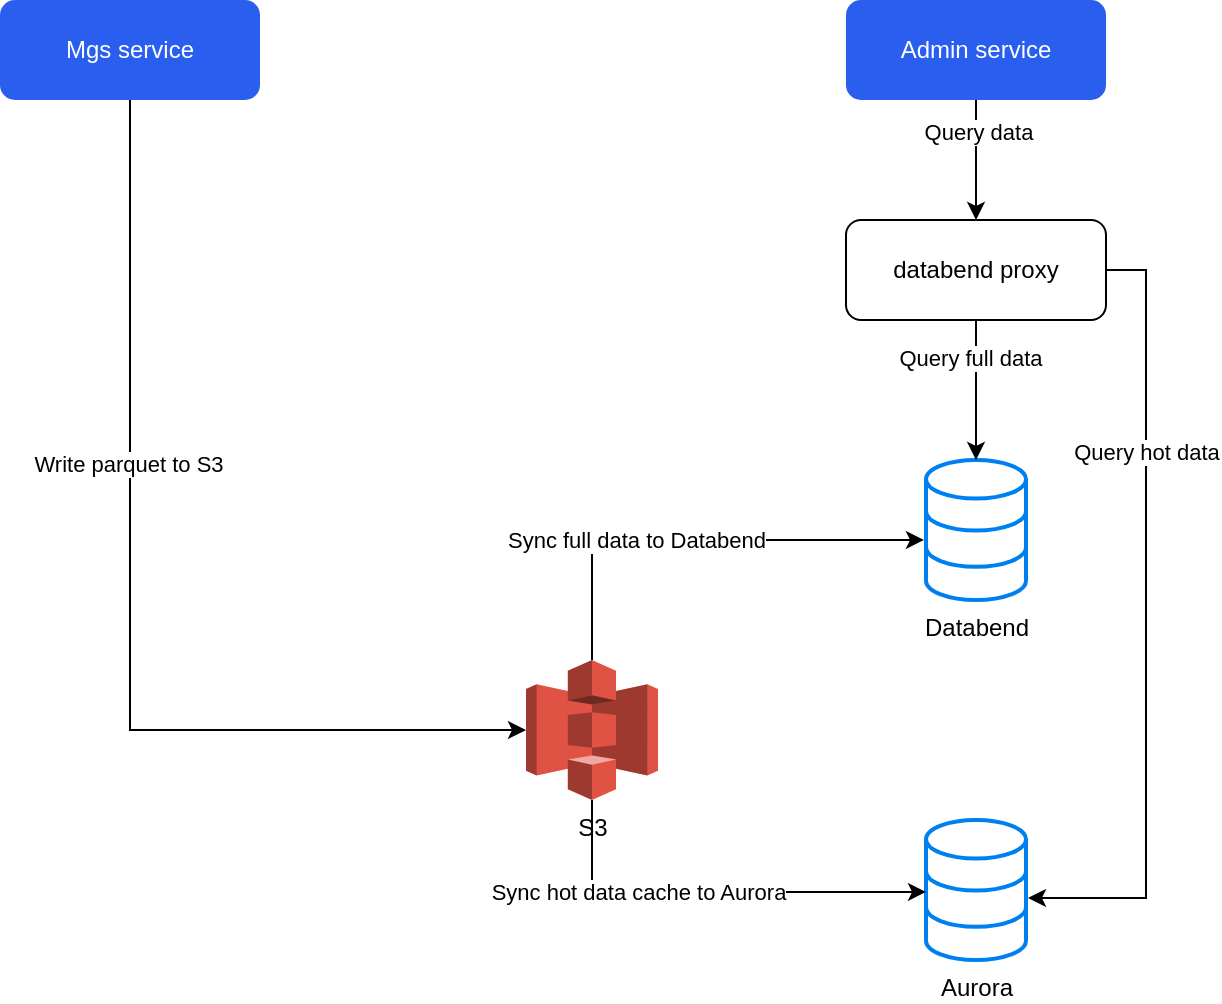 <mxfile version="26.2.9">
  <diagram name="第 1 页" id="wE9Yomr52eOOLZysqePJ">
    <mxGraphModel dx="1236" dy="756" grid="1" gridSize="10" guides="1" tooltips="1" connect="1" arrows="1" fold="1" page="1" pageScale="1" pageWidth="1654" pageHeight="1169" math="0" shadow="0">
      <root>
        <mxCell id="0" />
        <mxCell id="1" parent="0" />
        <mxCell id="VI-WyuSu2JnCiDjkK7D3-1" value="Mgs service" style="rounded=1;whiteSpace=wrap;html=1;fillColor=#295EEF;fontColor=#ffffff;strokeColor=none;" vertex="1" parent="1">
          <mxGeometry x="350" y="210" width="130" height="50" as="geometry" />
        </mxCell>
        <mxCell id="VI-WyuSu2JnCiDjkK7D3-2" value="Databend" style="html=1;verticalLabelPosition=bottom;align=center;labelBackgroundColor=#ffffff;verticalAlign=top;strokeWidth=2;strokeColor=#0080F0;shadow=0;dashed=0;shape=mxgraph.ios7.icons.data;" vertex="1" parent="1">
          <mxGeometry x="813" y="440" width="50" height="70" as="geometry" />
        </mxCell>
        <mxCell id="VI-WyuSu2JnCiDjkK7D3-3" value="Aurora" style="html=1;verticalLabelPosition=bottom;align=center;labelBackgroundColor=#ffffff;verticalAlign=top;strokeWidth=2;strokeColor=#0080F0;shadow=0;dashed=0;shape=mxgraph.ios7.icons.data;" vertex="1" parent="1">
          <mxGeometry x="813" y="620" width="50" height="70" as="geometry" />
        </mxCell>
        <mxCell id="VI-WyuSu2JnCiDjkK7D3-6" value="S3" style="outlineConnect=0;dashed=0;verticalLabelPosition=bottom;verticalAlign=top;align=center;html=1;shape=mxgraph.aws3.s3;fillColor=#E05243;gradientColor=none;" vertex="1" parent="1">
          <mxGeometry x="613" y="540" width="66" height="70" as="geometry" />
        </mxCell>
        <mxCell id="VI-WyuSu2JnCiDjkK7D3-7" style="edgeStyle=orthogonalEdgeStyle;rounded=0;orthogonalLoop=1;jettySize=auto;html=1;exitX=0.5;exitY=1;exitDx=0;exitDy=0;entryX=0;entryY=0.5;entryDx=0;entryDy=0;entryPerimeter=0;" edge="1" parent="1" source="VI-WyuSu2JnCiDjkK7D3-1" target="VI-WyuSu2JnCiDjkK7D3-6">
          <mxGeometry relative="1" as="geometry" />
        </mxCell>
        <mxCell id="VI-WyuSu2JnCiDjkK7D3-11" value="Write parquet to S3" style="edgeLabel;html=1;align=center;verticalAlign=middle;resizable=0;points=[];" vertex="1" connectable="0" parent="VI-WyuSu2JnCiDjkK7D3-7">
          <mxGeometry x="-0.291" y="-1" relative="1" as="geometry">
            <mxPoint as="offset" />
          </mxGeometry>
        </mxCell>
        <mxCell id="VI-WyuSu2JnCiDjkK7D3-12" style="edgeStyle=orthogonalEdgeStyle;rounded=0;orthogonalLoop=1;jettySize=auto;html=1;exitX=0.5;exitY=0;exitDx=0;exitDy=0;exitPerimeter=0;entryX=-0.02;entryY=0.571;entryDx=0;entryDy=0;entryPerimeter=0;" edge="1" parent="1" source="VI-WyuSu2JnCiDjkK7D3-6" target="VI-WyuSu2JnCiDjkK7D3-2">
          <mxGeometry relative="1" as="geometry" />
        </mxCell>
        <mxCell id="VI-WyuSu2JnCiDjkK7D3-14" value="Sync full data to Databend" style="edgeLabel;html=1;align=center;verticalAlign=middle;resizable=0;points=[];" vertex="1" connectable="0" parent="VI-WyuSu2JnCiDjkK7D3-12">
          <mxGeometry x="-0.274" relative="1" as="geometry">
            <mxPoint as="offset" />
          </mxGeometry>
        </mxCell>
        <mxCell id="VI-WyuSu2JnCiDjkK7D3-13" style="edgeStyle=orthogonalEdgeStyle;rounded=0;orthogonalLoop=1;jettySize=auto;html=1;exitX=0.5;exitY=1;exitDx=0;exitDy=0;exitPerimeter=0;entryX=0;entryY=0.514;entryDx=0;entryDy=0;entryPerimeter=0;" edge="1" parent="1" source="VI-WyuSu2JnCiDjkK7D3-6" target="VI-WyuSu2JnCiDjkK7D3-3">
          <mxGeometry relative="1" as="geometry" />
        </mxCell>
        <mxCell id="VI-WyuSu2JnCiDjkK7D3-15" value="Sync hot data cache to Aurora" style="edgeLabel;html=1;align=center;verticalAlign=middle;resizable=0;points=[];" vertex="1" connectable="0" parent="VI-WyuSu2JnCiDjkK7D3-13">
          <mxGeometry x="-0.352" relative="1" as="geometry">
            <mxPoint as="offset" />
          </mxGeometry>
        </mxCell>
        <mxCell id="VI-WyuSu2JnCiDjkK7D3-18" style="edgeStyle=orthogonalEdgeStyle;rounded=0;orthogonalLoop=1;jettySize=auto;html=1;exitX=0.5;exitY=1;exitDx=0;exitDy=0;" edge="1" parent="1" source="VI-WyuSu2JnCiDjkK7D3-16" target="VI-WyuSu2JnCiDjkK7D3-17">
          <mxGeometry relative="1" as="geometry" />
        </mxCell>
        <mxCell id="VI-WyuSu2JnCiDjkK7D3-23" value="Query data" style="edgeLabel;html=1;align=center;verticalAlign=middle;resizable=0;points=[];" vertex="1" connectable="0" parent="VI-WyuSu2JnCiDjkK7D3-18">
          <mxGeometry x="-0.467" y="1" relative="1" as="geometry">
            <mxPoint as="offset" />
          </mxGeometry>
        </mxCell>
        <mxCell id="VI-WyuSu2JnCiDjkK7D3-16" value="Admin service" style="rounded=1;whiteSpace=wrap;html=1;fillColor=#295EEF;fontColor=#ffffff;strokeColor=none;" vertex="1" parent="1">
          <mxGeometry x="773" y="210" width="130" height="50" as="geometry" />
        </mxCell>
        <mxCell id="VI-WyuSu2JnCiDjkK7D3-22" value="" style="edgeStyle=orthogonalEdgeStyle;rounded=0;orthogonalLoop=1;jettySize=auto;html=1;" edge="1" parent="1" source="VI-WyuSu2JnCiDjkK7D3-17" target="VI-WyuSu2JnCiDjkK7D3-2">
          <mxGeometry relative="1" as="geometry" />
        </mxCell>
        <mxCell id="VI-WyuSu2JnCiDjkK7D3-25" value="Query full data" style="edgeLabel;html=1;align=center;verticalAlign=middle;resizable=0;points=[];" vertex="1" connectable="0" parent="VI-WyuSu2JnCiDjkK7D3-22">
          <mxGeometry x="-0.457" y="-3" relative="1" as="geometry">
            <mxPoint as="offset" />
          </mxGeometry>
        </mxCell>
        <mxCell id="VI-WyuSu2JnCiDjkK7D3-17" value="databend proxy" style="rounded=1;whiteSpace=wrap;html=1;fillColor=#FFFFFF;fontColor=#000000;strokeColor=default;" vertex="1" parent="1">
          <mxGeometry x="773" y="320" width="130" height="50" as="geometry" />
        </mxCell>
        <mxCell id="VI-WyuSu2JnCiDjkK7D3-20" style="edgeStyle=orthogonalEdgeStyle;rounded=0;orthogonalLoop=1;jettySize=auto;html=1;exitX=1;exitY=0.5;exitDx=0;exitDy=0;entryX=1.02;entryY=0.557;entryDx=0;entryDy=0;entryPerimeter=0;" edge="1" parent="1" source="VI-WyuSu2JnCiDjkK7D3-17" target="VI-WyuSu2JnCiDjkK7D3-3">
          <mxGeometry relative="1" as="geometry" />
        </mxCell>
        <mxCell id="VI-WyuSu2JnCiDjkK7D3-24" value="Query hot data" style="edgeLabel;html=1;align=center;verticalAlign=middle;resizable=0;points=[];" vertex="1" connectable="0" parent="VI-WyuSu2JnCiDjkK7D3-20">
          <mxGeometry x="-0.435" relative="1" as="geometry">
            <mxPoint as="offset" />
          </mxGeometry>
        </mxCell>
      </root>
    </mxGraphModel>
  </diagram>
</mxfile>
